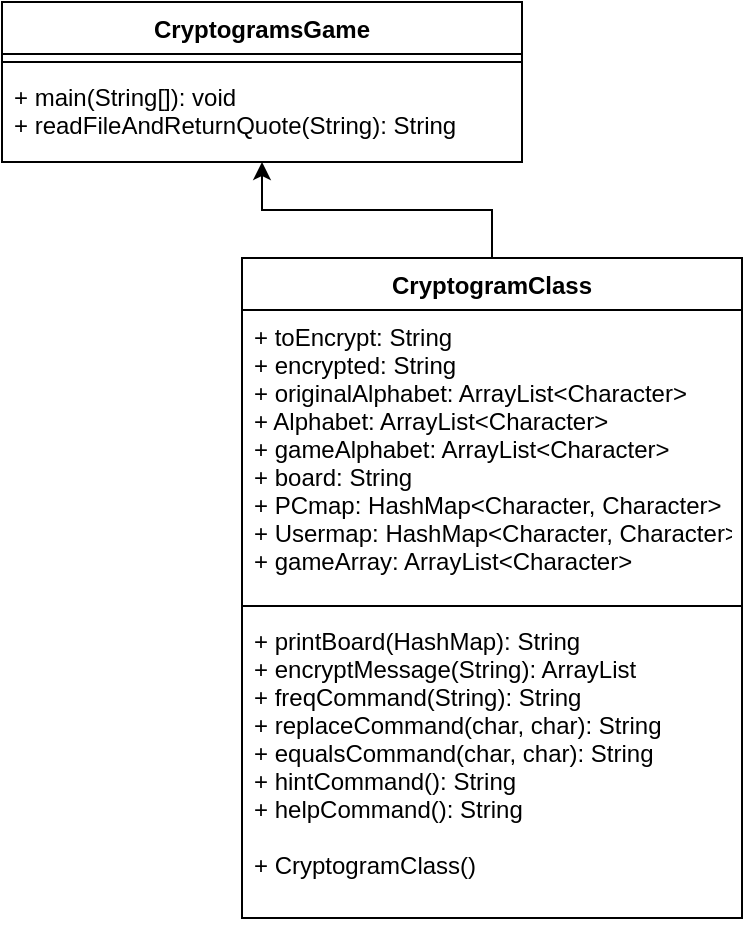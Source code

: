 <mxfile version="12.0.0" type="device" pages="1"><diagram id="hbG5UQXZ-TEahp5-r0tN" name="Page-1"><mxGraphModel dx="638" dy="473" grid="1" gridSize="10" guides="1" tooltips="1" connect="1" arrows="1" fold="1" page="1" pageScale="1" pageWidth="850" pageHeight="1100" math="0" shadow="0"><root><mxCell id="0"/><mxCell id="1" parent="0"/><mxCell id="z5a3_VyDSRKF_lWXv9cP-13" style="edgeStyle=orthogonalEdgeStyle;rounded=0;orthogonalLoop=1;jettySize=auto;html=1;" edge="1" parent="1" source="z5a3_VyDSRKF_lWXv9cP-1" target="z5a3_VyDSRKF_lWXv9cP-9"><mxGeometry relative="1" as="geometry"/></mxCell><mxCell id="z5a3_VyDSRKF_lWXv9cP-1" value="CryptogramClass" style="swimlane;fontStyle=1;align=center;verticalAlign=top;childLayout=stackLayout;horizontal=1;startSize=26;horizontalStack=0;resizeParent=1;resizeParentMax=0;resizeLast=0;collapsible=1;marginBottom=0;" vertex="1" parent="1"><mxGeometry x="150" y="150" width="250" height="330" as="geometry"/></mxCell><mxCell id="z5a3_VyDSRKF_lWXv9cP-2" value="+ toEncrypt: String&#10;+ encrypted: String&#10;+ originalAlphabet: ArrayList&lt;Character&gt;&#10;+ Alphabet: ArrayList&lt;Character&gt;&#10;+ gameAlphabet: ArrayList&lt;Character&gt;&#10;+ board: String&#10;+ PCmap: HashMap&lt;Character, Character&gt;&#10;+ Usermap: HashMap&lt;Character, Character&gt;&#10;+ gameArray: ArrayList&lt;Character&gt;&#10;" style="text;strokeColor=none;fillColor=none;align=left;verticalAlign=top;spacingLeft=4;spacingRight=4;overflow=hidden;rotatable=0;points=[[0,0.5],[1,0.5]];portConstraint=eastwest;" vertex="1" parent="z5a3_VyDSRKF_lWXv9cP-1"><mxGeometry y="26" width="250" height="144" as="geometry"/></mxCell><mxCell id="z5a3_VyDSRKF_lWXv9cP-3" value="" style="line;strokeWidth=1;fillColor=none;align=left;verticalAlign=middle;spacingTop=-1;spacingLeft=3;spacingRight=3;rotatable=0;labelPosition=right;points=[];portConstraint=eastwest;" vertex="1" parent="z5a3_VyDSRKF_lWXv9cP-1"><mxGeometry y="170" width="250" height="8" as="geometry"/></mxCell><mxCell id="z5a3_VyDSRKF_lWXv9cP-4" value="+ printBoard(HashMap): String&#10;+ encryptMessage(String): ArrayList&#10;+ freqCommand(String): String&#10;+ replaceCommand(char, char): String&#10;+ equalsCommand(char, char): String&#10;+ hintCommand(): String&#10;+ helpCommand(): String&#10;&#10;+ CryptogramClass()" style="text;strokeColor=none;fillColor=none;align=left;verticalAlign=top;spacingLeft=4;spacingRight=4;overflow=hidden;rotatable=0;points=[[0,0.5],[1,0.5]];portConstraint=eastwest;" vertex="1" parent="z5a3_VyDSRKF_lWXv9cP-1"><mxGeometry y="178" width="250" height="152" as="geometry"/></mxCell><mxCell id="z5a3_VyDSRKF_lWXv9cP-9" value="CryptogramsGame" style="swimlane;fontStyle=1;align=center;verticalAlign=top;childLayout=stackLayout;horizontal=1;startSize=26;horizontalStack=0;resizeParent=1;resizeParentMax=0;resizeLast=0;collapsible=1;marginBottom=0;" vertex="1" parent="1"><mxGeometry x="30" y="22" width="260" height="80" as="geometry"/></mxCell><mxCell id="z5a3_VyDSRKF_lWXv9cP-11" value="" style="line;strokeWidth=1;fillColor=none;align=left;verticalAlign=middle;spacingTop=-1;spacingLeft=3;spacingRight=3;rotatable=0;labelPosition=right;points=[];portConstraint=eastwest;" vertex="1" parent="z5a3_VyDSRKF_lWXv9cP-9"><mxGeometry y="26" width="260" height="8" as="geometry"/></mxCell><mxCell id="z5a3_VyDSRKF_lWXv9cP-12" value="+ main(String[]): void&#10;+ readFileAndReturnQuote(String): String&#10;" style="text;strokeColor=none;fillColor=none;align=left;verticalAlign=top;spacingLeft=4;spacingRight=4;overflow=hidden;rotatable=0;points=[[0,0.5],[1,0.5]];portConstraint=eastwest;" vertex="1" parent="z5a3_VyDSRKF_lWXv9cP-9"><mxGeometry y="34" width="260" height="46" as="geometry"/></mxCell></root></mxGraphModel></diagram></mxfile>